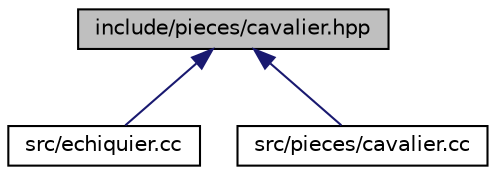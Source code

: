 digraph "include/pieces/cavalier.hpp"
{
 // LATEX_PDF_SIZE
  edge [fontname="Helvetica",fontsize="10",labelfontname="Helvetica",labelfontsize="10"];
  node [fontname="Helvetica",fontsize="10",shape=record];
  Node1 [label="include/pieces/cavalier.hpp",height=0.2,width=0.4,color="black", fillcolor="grey75", style="filled", fontcolor="black",tooltip=" "];
  Node1 -> Node2 [dir="back",color="midnightblue",fontsize="10",style="solid"];
  Node2 [label="src/echiquier.cc",height=0.2,width=0.4,color="black", fillcolor="white", style="filled",URL="$echiquier_8cc.html",tooltip=" "];
  Node1 -> Node3 [dir="back",color="midnightblue",fontsize="10",style="solid"];
  Node3 [label="src/pieces/cavalier.cc",height=0.2,width=0.4,color="black", fillcolor="white", style="filled",URL="$cavalier_8cc.html",tooltip=" "];
}
